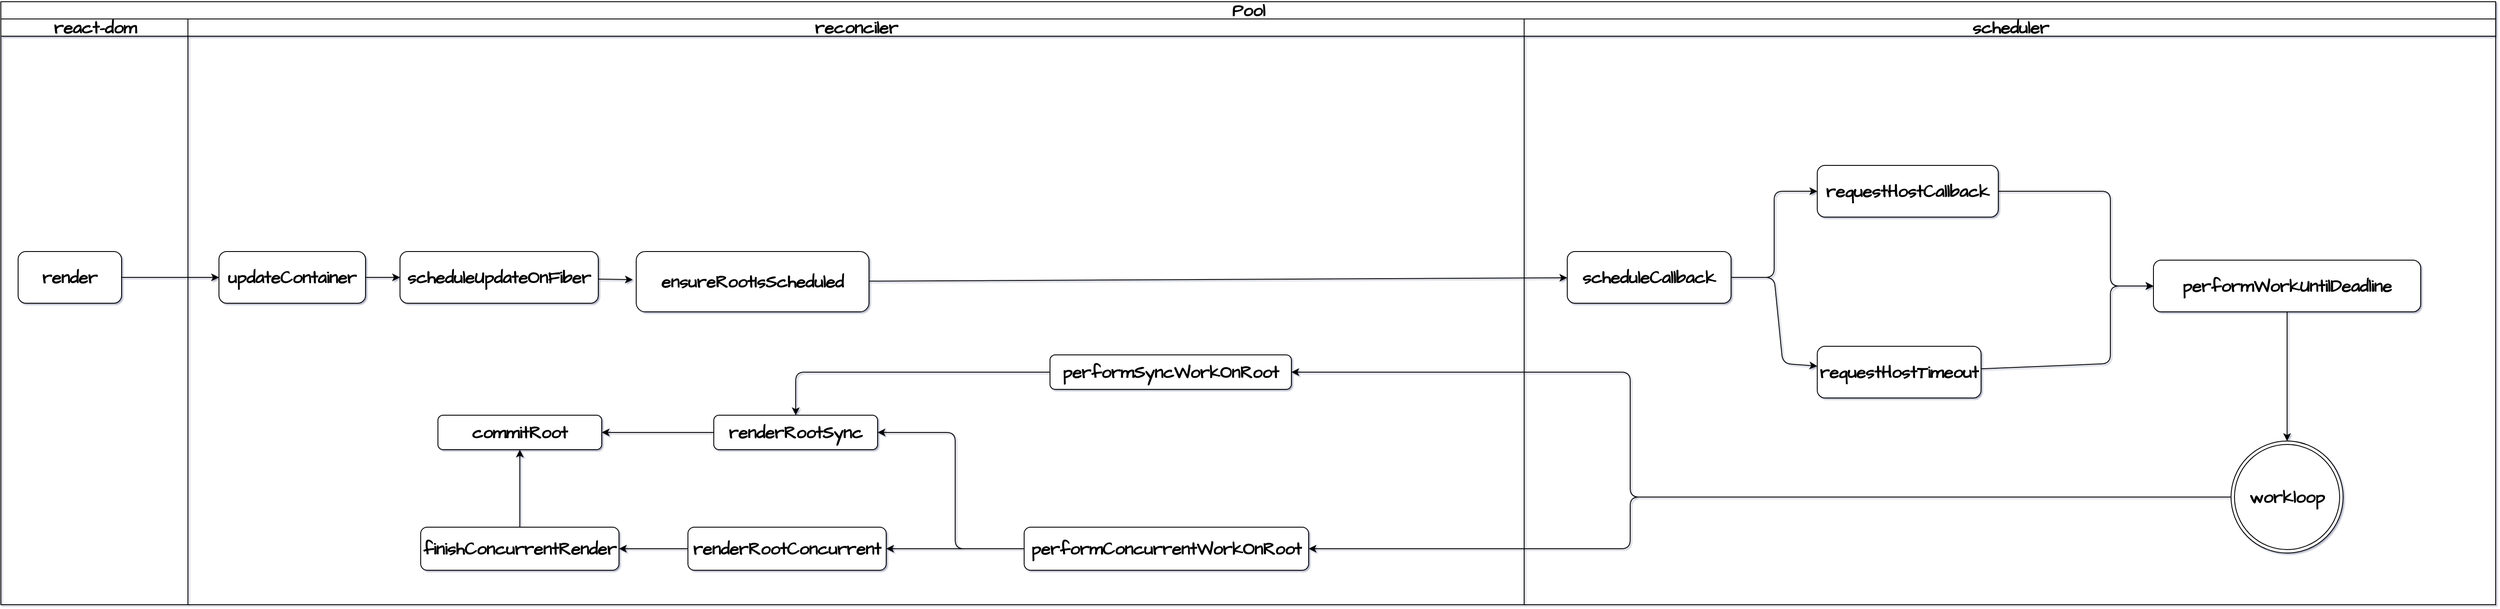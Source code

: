 <mxfile>
    <diagram id="7swtnyM_2RYbr8LYSM_w" name="Page-1">
        <mxGraphModel dx="2557" dy="1298" grid="0" gridSize="10" guides="1" tooltips="1" connect="1" arrows="1" fold="1" page="1" pageScale="1" pageWidth="1169" pageHeight="827" background="#ffffff" math="0" shadow="1">
            <root>
                <mxCell id="0"/>
                <mxCell id="1" parent="0"/>
                <mxCell id="5" value="Pool" style="swimlane;childLayout=stackLayout;resizeParent=1;resizeParentMax=0;startSize=20;html=1;hachureGap=4;fontFamily=Architects Daughter;fontSource=https%3A%2F%2Ffonts.googleapis.com%2Fcss%3Ffamily%3DArchitects%2BDaughter;fontSize=20;strokeColor=#000000;shadow=0;fillColor=#FFFFFF;fontColor=#000000;fontStyle=1;labelBackgroundColor=none;" parent="1" vertex="1">
                    <mxGeometry x="-220" y="240" width="2894" height="700" as="geometry"/>
                </mxCell>
                <mxCell id="6" value="react-dom" style="swimlane;startSize=20;html=1;hachureGap=4;fontFamily=Architects Daughter;fontSource=https%3A%2F%2Ffonts.googleapis.com%2Fcss%3Ffamily%3DArchitects%2BDaughter;fontSize=20;strokeColor=#000000;shadow=0;fillColor=#FFFFFF;fontColor=#000000;fontStyle=1;labelBackgroundColor=none;" parent="5" vertex="1">
                    <mxGeometry y="20" width="217" height="680" as="geometry"/>
                </mxCell>
                <mxCell id="2" value="render" style="rounded=1;whiteSpace=wrap;html=1;hachureGap=4;fontFamily=Architects Daughter;fontSource=https%3A%2F%2Ffonts.googleapis.com%2Fcss%3Ffamily%3DArchitects%2BDaughter;fontSize=20;strokeColor=#000000;shadow=0;fillColor=#FFFFFF;fontColor=#000000;fontStyle=1;labelBackgroundColor=none;" parent="6" vertex="1">
                    <mxGeometry x="20.0" y="270" width="120" height="60" as="geometry"/>
                </mxCell>
                <mxCell id="4" value="" style="edgeStyle=none;hachureGap=4;html=1;fontFamily=Architects Daughter;fontSource=https%3A%2F%2Ffonts.googleapis.com%2Fcss%3Ffamily%3DArchitects%2BDaughter;fontSize=20;strokeColor=#000000;shadow=0;fillColor=#FFFFFF;fontColor=#000000;fontStyle=1;labelBackgroundColor=none;" parent="5" source="2" target="3" edge="1">
                    <mxGeometry relative="1" as="geometry"/>
                </mxCell>
                <mxCell id="15" value="" style="edgeStyle=none;hachureGap=4;html=1;fontFamily=Architects Daughter;fontSource=https%3A%2F%2Ffonts.googleapis.com%2Fcss%3Ffamily%3DArchitects%2BDaughter;fontSize=20;strokeColor=#000000;shadow=0;fillColor=#FFFFFF;fontColor=#000000;fontStyle=1;labelBackgroundColor=none;" parent="5" source="12" target="14" edge="1">
                    <mxGeometry relative="1" as="geometry"/>
                </mxCell>
                <mxCell id="7" value="reconciler" style="swimlane;startSize=20;html=1;hachureGap=4;fontFamily=Architects Daughter;fontSource=https%3A%2F%2Ffonts.googleapis.com%2Fcss%3Ffamily%3DArchitects%2BDaughter;fontSize=20;strokeColor=#000000;shadow=0;fillColor=#FFFFFF;fontColor=#000000;fontStyle=1;labelBackgroundColor=none;" parent="5" vertex="1">
                    <mxGeometry x="217" y="20" width="1550" height="680" as="geometry"/>
                </mxCell>
                <mxCell id="11" value="" style="edgeStyle=none;hachureGap=4;html=1;fontFamily=Architects Daughter;fontSource=https%3A%2F%2Ffonts.googleapis.com%2Fcss%3Ffamily%3DArchitects%2BDaughter;fontSize=20;strokeColor=#000000;shadow=0;fillColor=#FFFFFF;fontColor=#000000;fontStyle=1;labelBackgroundColor=none;" parent="7" source="3" target="10" edge="1">
                    <mxGeometry relative="1" as="geometry"/>
                </mxCell>
                <mxCell id="3" value="updateContainer" style="rounded=1;whiteSpace=wrap;html=1;hachureGap=4;fontFamily=Architects Daughter;fontSource=https%3A%2F%2Ffonts.googleapis.com%2Fcss%3Ffamily%3DArchitects%2BDaughter;fontSize=20;strokeColor=#000000;shadow=0;fillColor=#FFFFFF;fontColor=#000000;fontStyle=1;labelBackgroundColor=none;" parent="7" vertex="1">
                    <mxGeometry x="36.0" y="270" width="170" height="60" as="geometry"/>
                </mxCell>
                <mxCell id="10" value="scheduleUpdateOnFiber" style="rounded=1;whiteSpace=wrap;html=1;hachureGap=4;fontFamily=Architects Daughter;fontSource=https%3A%2F%2Ffonts.googleapis.com%2Fcss%3Ffamily%3DArchitects%2BDaughter;fontSize=20;strokeColor=#000000;shadow=0;fillColor=#FFFFFF;fontColor=#000000;fontStyle=1;labelBackgroundColor=none;" parent="7" vertex="1">
                    <mxGeometry x="246" y="270" width="230" height="60" as="geometry"/>
                </mxCell>
                <mxCell id="12" value="ensureRootIsScheduled" style="rounded=1;whiteSpace=wrap;html=1;hachureGap=4;fontFamily=Architects Daughter;fontSource=https%3A%2F%2Ffonts.googleapis.com%2Fcss%3Ffamily%3DArchitects%2BDaughter;fontSize=20;strokeColor=#000000;shadow=0;fillColor=#FFFFFF;fontColor=#000000;fontStyle=1;labelBackgroundColor=none;" parent="7" vertex="1">
                    <mxGeometry x="520" y="270" width="270" height="70" as="geometry"/>
                </mxCell>
                <mxCell id="13" value="" style="edgeStyle=none;hachureGap=4;html=1;fontFamily=Architects Daughter;fontSource=https%3A%2F%2Ffonts.googleapis.com%2Fcss%3Ffamily%3DArchitects%2BDaughter;fontSize=20;strokeColor=#000000;shadow=0;fillColor=#FFFFFF;fontColor=#000000;fontStyle=1;labelBackgroundColor=none;" parent="7" source="10" edge="1">
                    <mxGeometry relative="1" as="geometry">
                        <mxPoint x="516" y="302.672" as="targetPoint"/>
                    </mxGeometry>
                </mxCell>
                <mxCell id="39" value="" style="edgeStyle=orthogonalEdgeStyle;hachureGap=4;html=1;fontFamily=Architects Daughter;fontSource=https%3A%2F%2Ffonts.googleapis.com%2Fcss%3Ffamily%3DArchitects%2BDaughter;fontSize=20;entryX=0.5;entryY=0;entryDx=0;entryDy=0;strokeColor=#000000;shadow=0;fillColor=#FFFFFF;fontColor=#000000;fontStyle=1;labelBackgroundColor=none;" parent="7" source="34" target="38" edge="1">
                    <mxGeometry relative="1" as="geometry">
                        <mxPoint x="111" y="460" as="targetPoint"/>
                    </mxGeometry>
                </mxCell>
                <mxCell id="34" value="performSyncWorkOnRoot" style="rounded=1;whiteSpace=wrap;html=1;hachureGap=4;fontFamily=Architects Daughter;fontSource=https%3A%2F%2Ffonts.googleapis.com%2Fcss%3Ffamily%3DArchitects%2BDaughter;fontSize=20;strokeColor=#000000;shadow=0;fillColor=#FFFFFF;fontColor=#000000;fontStyle=1;labelBackgroundColor=none;" parent="7" vertex="1">
                    <mxGeometry x="1000" y="390" width="280" height="40" as="geometry"/>
                </mxCell>
                <mxCell id="41" value="" style="edgeStyle=orthogonalEdgeStyle;hachureGap=4;html=1;fontFamily=Architects Daughter;fontSource=https%3A%2F%2Ffonts.googleapis.com%2Fcss%3Ffamily%3DArchitects%2BDaughter;fontSize=20;exitX=0;exitY=0.5;exitDx=0;exitDy=0;entryX=1;entryY=0.5;entryDx=0;entryDy=0;strokeColor=#000000;shadow=0;fillColor=#FFFFFF;fontColor=#000000;fontStyle=1;labelBackgroundColor=none;" parent="7" source="35" target="40" edge="1">
                    <mxGeometry relative="1" as="geometry">
                        <mxPoint x="216" y="615" as="targetPoint"/>
                        <Array as="points">
                            <mxPoint x="920" y="615"/>
                            <mxPoint x="920" y="615"/>
                        </Array>
                    </mxGeometry>
                </mxCell>
                <mxCell id="42" style="edgeStyle=orthogonalEdgeStyle;hachureGap=4;html=1;entryX=1;entryY=0.5;entryDx=0;entryDy=0;fontFamily=Architects Daughter;fontSource=https%3A%2F%2Ffonts.googleapis.com%2Fcss%3Ffamily%3DArchitects%2BDaughter;fontSize=20;exitX=0;exitY=0.5;exitDx=0;exitDy=0;strokeColor=#000000;shadow=0;fillColor=#FFFFFF;fontColor=#000000;fontStyle=1;labelBackgroundColor=none;" parent="7" source="35" target="38" edge="1">
                    <mxGeometry relative="1" as="geometry">
                        <mxPoint x="206" y="480" as="targetPoint"/>
                        <Array as="points">
                            <mxPoint x="890" y="615"/>
                            <mxPoint x="890" y="480"/>
                        </Array>
                    </mxGeometry>
                </mxCell>
                <mxCell id="35" value="performConcurrentWorkOnRoot" style="rounded=1;whiteSpace=wrap;html=1;hachureGap=4;fontFamily=Architects Daughter;fontSource=https%3A%2F%2Ffonts.googleapis.com%2Fcss%3Ffamily%3DArchitects%2BDaughter;fontSize=20;strokeColor=#000000;shadow=0;fillColor=#FFFFFF;fontColor=#000000;fontStyle=1;labelBackgroundColor=none;" parent="7" vertex="1">
                    <mxGeometry x="970" y="590" width="330" height="50" as="geometry"/>
                </mxCell>
                <mxCell id="44" value="" style="edgeStyle=orthogonalEdgeStyle;hachureGap=4;html=1;fontFamily=Architects Daughter;fontSource=https%3A%2F%2Ffonts.googleapis.com%2Fcss%3Ffamily%3DArchitects%2BDaughter;fontSize=20;strokeColor=#000000;shadow=0;fillColor=#FFFFFF;fontColor=#000000;fontStyle=1;labelBackgroundColor=none;" parent="7" source="38" target="43" edge="1">
                    <mxGeometry relative="1" as="geometry"/>
                </mxCell>
                <mxCell id="38" value="renderRootSync" style="rounded=1;whiteSpace=wrap;html=1;hachureGap=4;fontFamily=Architects Daughter;fontSource=https%3A%2F%2Ffonts.googleapis.com%2Fcss%3Ffamily%3DArchitects%2BDaughter;fontSize=20;strokeColor=#000000;shadow=0;fillColor=#FFFFFF;fontColor=#000000;fontStyle=1;labelBackgroundColor=none;" parent="7" vertex="1">
                    <mxGeometry x="610" y="460" width="190" height="40" as="geometry"/>
                </mxCell>
                <mxCell id="46" value="" style="edgeStyle=orthogonalEdgeStyle;hachureGap=4;html=1;fontFamily=Architects Daughter;fontSource=https%3A%2F%2Ffonts.googleapis.com%2Fcss%3Ffamily%3DArchitects%2BDaughter;fontSize=20;strokeColor=#000000;shadow=0;fillColor=#FFFFFF;fontColor=#000000;fontStyle=1;labelBackgroundColor=none;" parent="7" source="40" target="45" edge="1">
                    <mxGeometry relative="1" as="geometry"/>
                </mxCell>
                <mxCell id="40" value="renderRootConcurrent" style="rounded=1;whiteSpace=wrap;html=1;hachureGap=4;fontFamily=Architects Daughter;fontSource=https%3A%2F%2Ffonts.googleapis.com%2Fcss%3Ffamily%3DArchitects%2BDaughter;fontSize=20;strokeColor=#000000;shadow=0;fillColor=#FFFFFF;fontColor=#000000;fontStyle=1;labelBackgroundColor=none;" parent="7" vertex="1">
                    <mxGeometry x="580" y="590" width="230" height="50" as="geometry"/>
                </mxCell>
                <mxCell id="43" value="commitRoot" style="rounded=1;whiteSpace=wrap;html=1;hachureGap=4;fontFamily=Architects Daughter;fontSource=https%3A%2F%2Ffonts.googleapis.com%2Fcss%3Ffamily%3DArchitects%2BDaughter;fontSize=20;strokeColor=#000000;shadow=0;fillColor=#FFFFFF;fontColor=#000000;fontStyle=1;labelBackgroundColor=none;" parent="7" vertex="1">
                    <mxGeometry x="290" y="460" width="190" height="40" as="geometry"/>
                </mxCell>
                <mxCell id="47" style="edgeStyle=orthogonalEdgeStyle;hachureGap=4;html=1;entryX=0.5;entryY=1;entryDx=0;entryDy=0;fontFamily=Architects Daughter;fontSource=https%3A%2F%2Ffonts.googleapis.com%2Fcss%3Ffamily%3DArchitects%2BDaughter;fontSize=20;strokeColor=#000000;shadow=0;fillColor=#FFFFFF;fontColor=#000000;fontStyle=1;labelBackgroundColor=none;" parent="7" source="45" target="43" edge="1">
                    <mxGeometry relative="1" as="geometry"/>
                </mxCell>
                <mxCell id="45" value="finishConcurrentRender" style="rounded=1;whiteSpace=wrap;html=1;hachureGap=4;fontFamily=Architects Daughter;fontSource=https%3A%2F%2Ffonts.googleapis.com%2Fcss%3Ffamily%3DArchitects%2BDaughter;fontSize=20;strokeColor=#000000;shadow=0;fillColor=#FFFFFF;fontColor=#000000;fontStyle=1;labelBackgroundColor=none;" parent="7" vertex="1">
                    <mxGeometry x="270" y="590" width="230" height="50" as="geometry"/>
                </mxCell>
                <mxCell id="8" value="scheduler" style="swimlane;startSize=20;html=1;hachureGap=4;fontFamily=Architects Daughter;fontSource=https%3A%2F%2Ffonts.googleapis.com%2Fcss%3Ffamily%3DArchitects%2BDaughter;fontSize=20;strokeColor=#000000;shadow=0;fillColor=#FFFFFF;fontColor=#000000;fontStyle=1;labelBackgroundColor=none;" parent="5" vertex="1">
                    <mxGeometry x="1767" y="20" width="1127" height="680" as="geometry"/>
                </mxCell>
                <mxCell id="23" value="" style="edgeStyle=none;hachureGap=4;html=1;fontFamily=Architects Daughter;fontSource=https%3A%2F%2Ffonts.googleapis.com%2Fcss%3Ffamily%3DArchitects%2BDaughter;fontSize=20;exitX=1;exitY=0.5;exitDx=0;exitDy=0;entryX=0;entryY=0.5;entryDx=0;entryDy=0;strokeColor=#000000;shadow=0;fillColor=#FFFFFF;fontColor=#000000;fontStyle=1;labelBackgroundColor=none;" parent="8" source="14" target="17" edge="1">
                    <mxGeometry relative="1" as="geometry">
                        <Array as="points">
                            <mxPoint x="290" y="300"/>
                            <mxPoint x="290" y="200"/>
                        </Array>
                    </mxGeometry>
                </mxCell>
                <mxCell id="25" value="" style="edgeStyle=none;hachureGap=4;html=1;fontFamily=Architects Daughter;fontSource=https%3A%2F%2Ffonts.googleapis.com%2Fcss%3Ffamily%3DArchitects%2BDaughter;fontSize=20;exitX=1;exitY=0.5;exitDx=0;exitDy=0;strokeColor=#000000;shadow=0;fillColor=#FFFFFF;fontColor=#000000;fontStyle=1;labelBackgroundColor=none;" parent="8" source="14" target="24" edge="1">
                    <mxGeometry relative="1" as="geometry">
                        <Array as="points">
                            <mxPoint x="290" y="300"/>
                            <mxPoint x="300" y="400"/>
                        </Array>
                    </mxGeometry>
                </mxCell>
                <mxCell id="14" value="scheduleCallback" style="rounded=1;whiteSpace=wrap;html=1;hachureGap=4;fontFamily=Architects Daughter;fontSource=https%3A%2F%2Ffonts.googleapis.com%2Fcss%3Ffamily%3DArchitects%2BDaughter;fontSize=20;strokeColor=#000000;shadow=0;fillColor=#FFFFFF;fontColor=#000000;fontStyle=1;labelBackgroundColor=none;" parent="8" vertex="1">
                    <mxGeometry x="50" y="270" width="190" height="60" as="geometry"/>
                </mxCell>
                <mxCell id="27" value="" style="edgeStyle=none;hachureGap=4;html=1;fontFamily=Architects Daughter;fontSource=https%3A%2F%2Ffonts.googleapis.com%2Fcss%3Ffamily%3DArchitects%2BDaughter;fontSize=20;exitX=1;exitY=0.5;exitDx=0;exitDy=0;strokeColor=#000000;shadow=0;fillColor=#FFFFFF;fontColor=#000000;fontStyle=1;labelBackgroundColor=none;" parent="8" source="17" target="26" edge="1">
                    <mxGeometry relative="1" as="geometry">
                        <Array as="points">
                            <mxPoint x="680" y="200"/>
                            <mxPoint x="680" y="310"/>
                        </Array>
                    </mxGeometry>
                </mxCell>
                <mxCell id="17" value="requestHostCallback" style="rounded=1;whiteSpace=wrap;html=1;hachureGap=4;fontFamily=Architects Daughter;fontSource=https%3A%2F%2Ffonts.googleapis.com%2Fcss%3Ffamily%3DArchitects%2BDaughter;fontSize=20;strokeColor=#000000;shadow=0;fillColor=#FFFFFF;fontColor=#000000;fontStyle=1;labelBackgroundColor=none;" parent="8" vertex="1">
                    <mxGeometry x="340" y="170" width="210" height="60" as="geometry"/>
                </mxCell>
                <mxCell id="28" style="edgeStyle=none;hachureGap=4;html=1;entryX=0;entryY=0.5;entryDx=0;entryDy=0;fontFamily=Architects Daughter;fontSource=https%3A%2F%2Ffonts.googleapis.com%2Fcss%3Ffamily%3DArchitects%2BDaughter;fontSize=20;strokeColor=#000000;shadow=0;fillColor=#FFFFFF;fontColor=#000000;fontStyle=1;labelBackgroundColor=none;" parent="8" source="24" target="26" edge="1">
                    <mxGeometry relative="1" as="geometry">
                        <Array as="points">
                            <mxPoint x="680" y="400"/>
                            <mxPoint x="680" y="310"/>
                        </Array>
                    </mxGeometry>
                </mxCell>
                <mxCell id="24" value="requestHostTimeout" style="rounded=1;whiteSpace=wrap;html=1;hachureGap=4;fontFamily=Architects Daughter;fontSource=https%3A%2F%2Ffonts.googleapis.com%2Fcss%3Ffamily%3DArchitects%2BDaughter;fontSize=20;strokeColor=#000000;shadow=0;fillColor=#FFFFFF;fontColor=#000000;fontStyle=1;labelBackgroundColor=none;" parent="8" vertex="1">
                    <mxGeometry x="340" y="380" width="190" height="60" as="geometry"/>
                </mxCell>
                <mxCell id="26" value="performWorkUntilDeadline" style="rounded=1;whiteSpace=wrap;html=1;hachureGap=4;fontFamily=Architects Daughter;fontSource=https%3A%2F%2Ffonts.googleapis.com%2Fcss%3Ffamily%3DArchitects%2BDaughter;fontSize=20;strokeColor=#000000;shadow=0;fillColor=#FFFFFF;fontColor=#000000;fontStyle=1;labelBackgroundColor=none;" parent="8" vertex="1">
                    <mxGeometry x="730" y="280" width="310" height="60" as="geometry"/>
                </mxCell>
                <mxCell id="30" value="" style="edgeStyle=none;hachureGap=4;html=1;fontFamily=Architects Daughter;fontSource=https%3A%2F%2Ffonts.googleapis.com%2Fcss%3Ffamily%3DArchitects%2BDaughter;fontSize=20;entryX=0.5;entryY=0;entryDx=0;entryDy=0;strokeColor=#000000;shadow=0;fillColor=#FFFFFF;fontColor=#000000;fontStyle=1;labelBackgroundColor=none;" parent="8" source="26" target="32" edge="1">
                    <mxGeometry relative="1" as="geometry">
                        <mxPoint x="1100" y="310" as="targetPoint"/>
                    </mxGeometry>
                </mxCell>
                <mxCell id="32" value="workloop" style="ellipse;shape=doubleEllipse;whiteSpace=wrap;html=1;aspect=fixed;hachureGap=4;fontFamily=Architects Daughter;fontSource=https%3A%2F%2Ffonts.googleapis.com%2Fcss%3Ffamily%3DArchitects%2BDaughter;fontSize=20;strokeColor=#000000;shadow=0;fillColor=#FFFFFF;fontColor=#000000;fontStyle=1;labelBackgroundColor=none;" parent="8" vertex="1">
                    <mxGeometry x="820" y="490" width="130" height="130" as="geometry"/>
                </mxCell>
                <mxCell id="33" style="edgeStyle=orthogonalEdgeStyle;hachureGap=4;html=1;fontFamily=Architects Daughter;fontSource=https%3A%2F%2Ffonts.googleapis.com%2Fcss%3Ffamily%3DArchitects%2BDaughter;fontSize=20;entryX=1;entryY=0.5;entryDx=0;entryDy=0;strokeColor=#000000;shadow=0;fillColor=#FFFFFF;fontColor=#000000;fontStyle=1;labelBackgroundColor=none;" parent="5" source="32" target="34" edge="1">
                    <mxGeometry relative="1" as="geometry">
                        <mxPoint x="820" y="510" as="targetPoint"/>
                        <Array as="points">
                            <mxPoint x="1890" y="575"/>
                            <mxPoint x="1890" y="430"/>
                        </Array>
                    </mxGeometry>
                </mxCell>
                <mxCell id="37" style="edgeStyle=orthogonalEdgeStyle;hachureGap=4;html=1;fontFamily=Architects Daughter;fontSource=https%3A%2F%2Ffonts.googleapis.com%2Fcss%3Ffamily%3DArchitects%2BDaughter;fontSize=20;strokeColor=#000000;shadow=0;fillColor=#FFFFFF;fontColor=#000000;fontStyle=1;labelBackgroundColor=none;" parent="5" source="32" target="35" edge="1">
                    <mxGeometry relative="1" as="geometry">
                        <mxPoint x="1240" y="650" as="targetPoint"/>
                        <Array as="points">
                            <mxPoint x="1890" y="575"/>
                            <mxPoint x="1890" y="635"/>
                        </Array>
                    </mxGeometry>
                </mxCell>
            </root>
        </mxGraphModel>
    </diagram>
</mxfile>